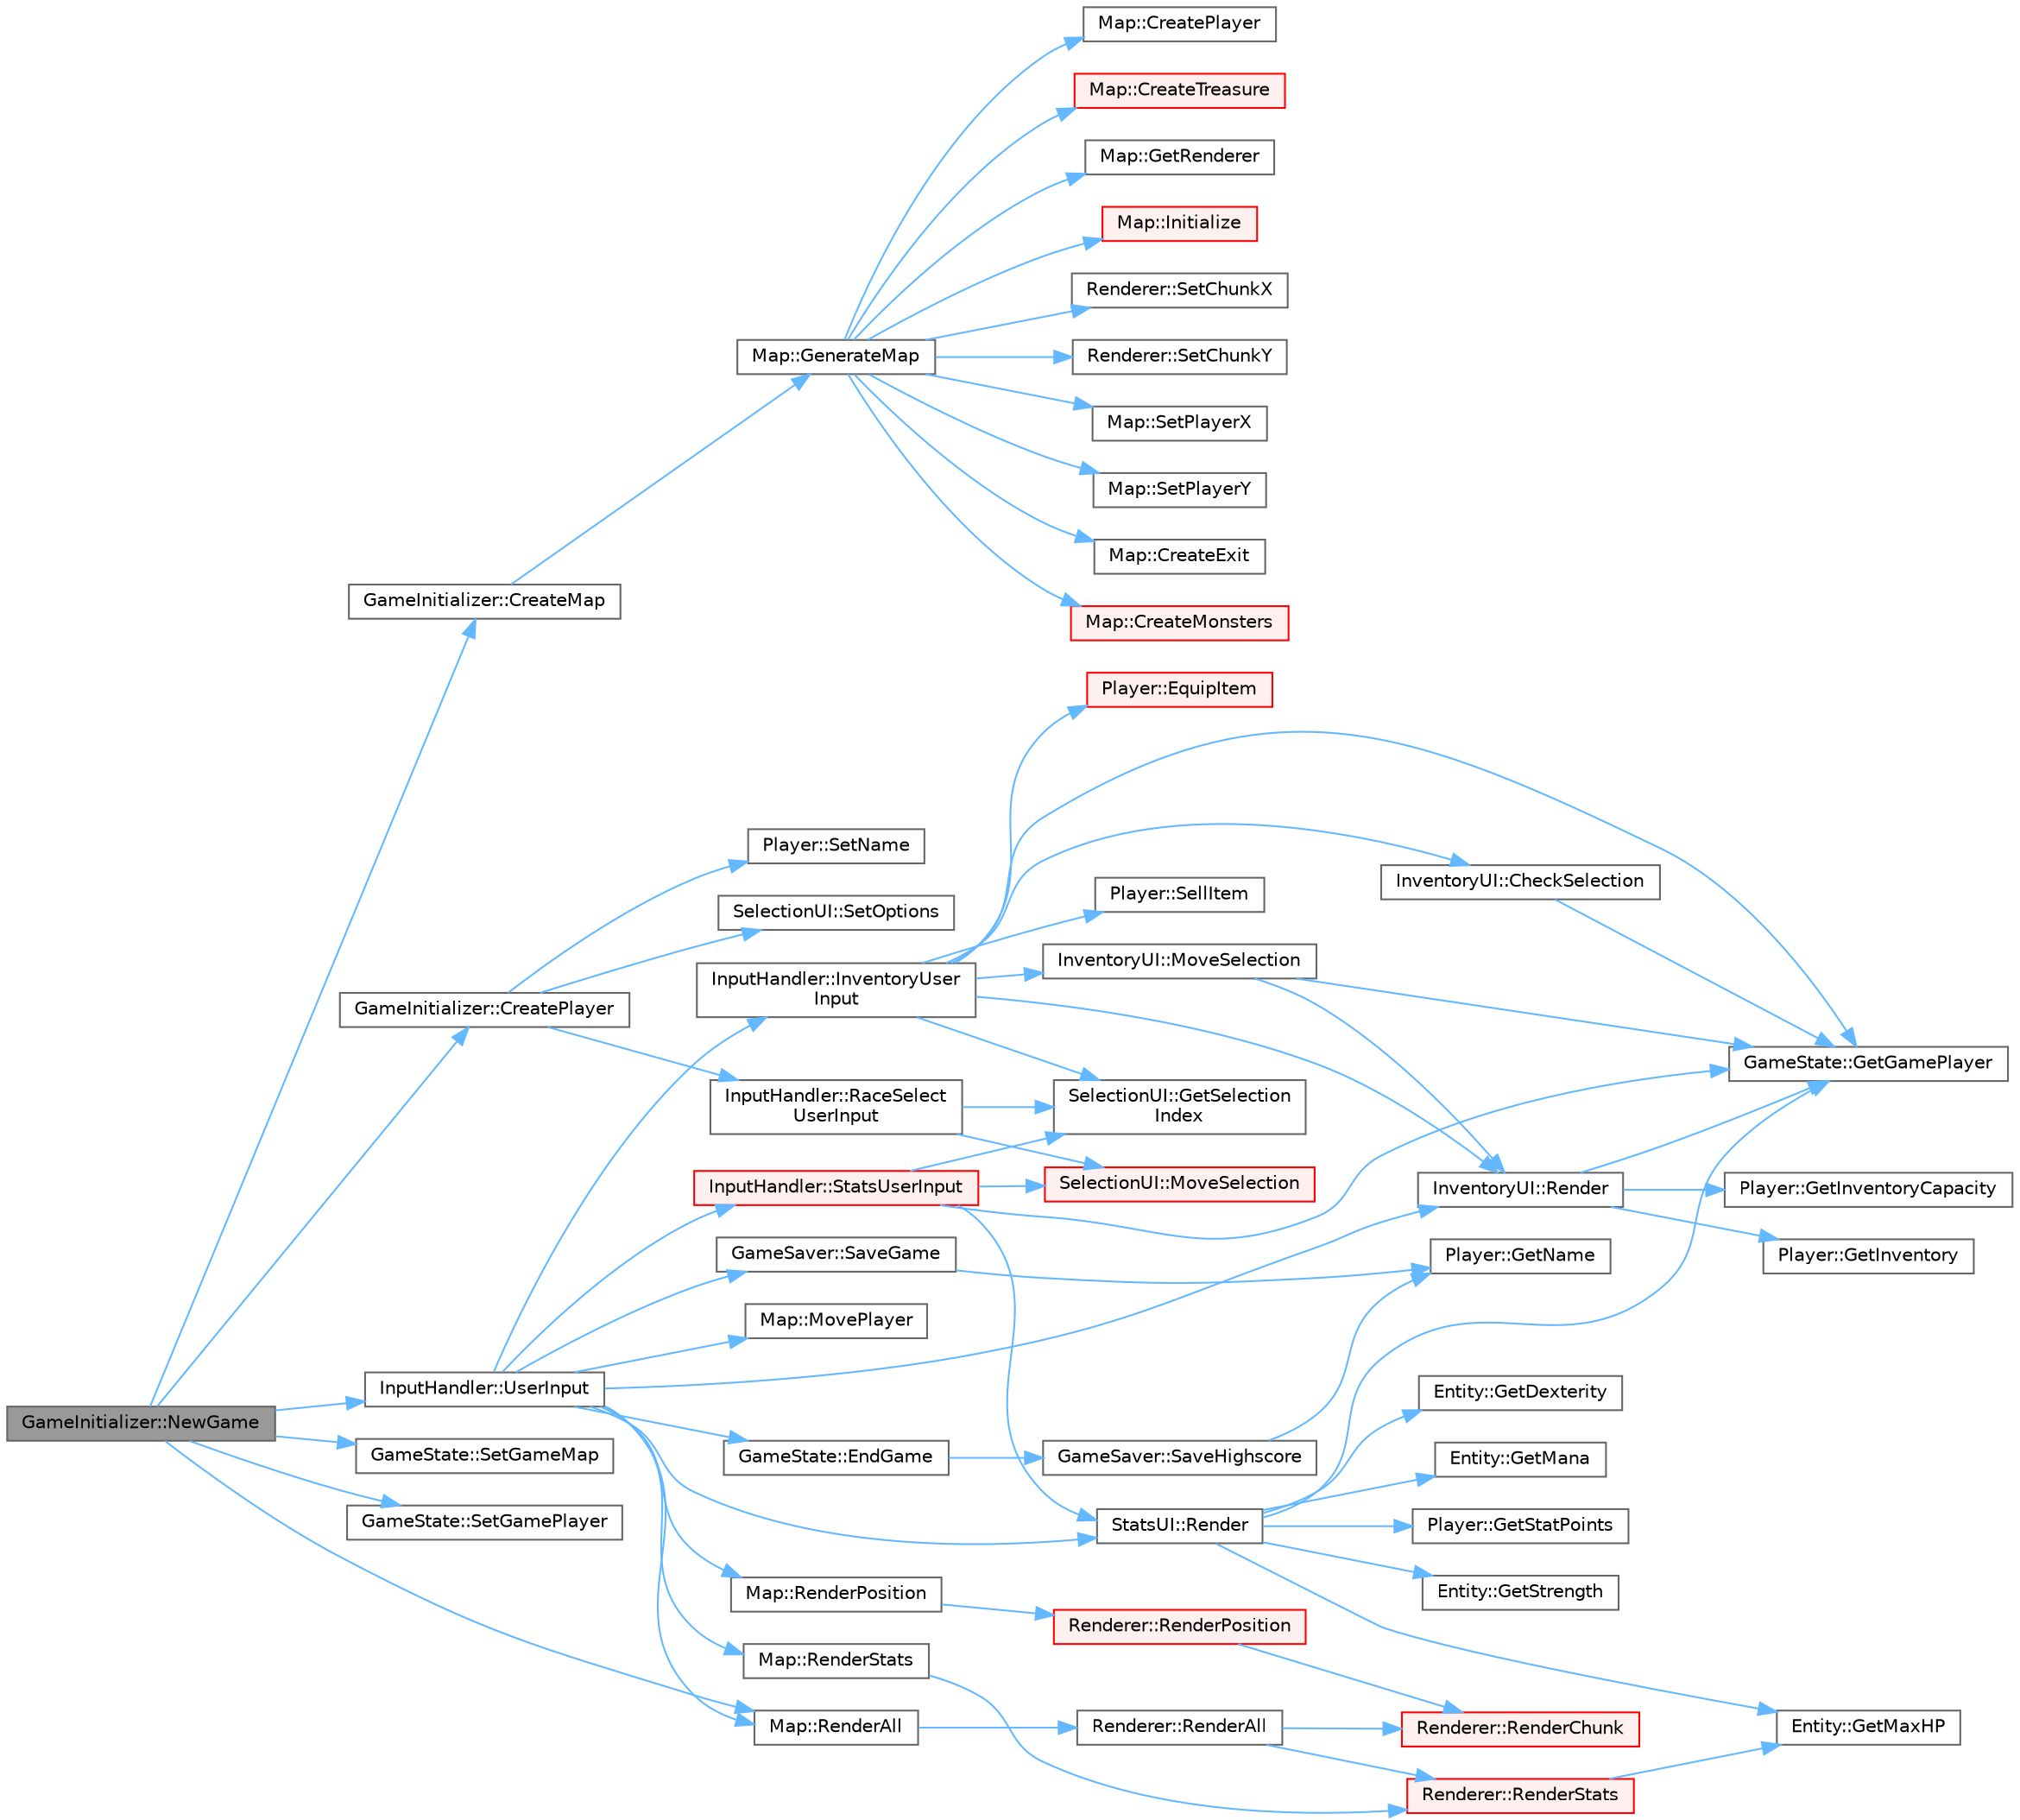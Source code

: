 digraph "GameInitializer::NewGame"
{
 // LATEX_PDF_SIZE
  bgcolor="transparent";
  edge [fontname=Helvetica,fontsize=10,labelfontname=Helvetica,labelfontsize=10];
  node [fontname=Helvetica,fontsize=10,shape=box,height=0.2,width=0.4];
  rankdir="LR";
  Node1 [id="Node000001",label="GameInitializer::NewGame",height=0.2,width=0.4,color="gray40", fillcolor="grey60", style="filled", fontcolor="black",tooltip="Starts a new game."];
  Node1 -> Node2 [id="edge1_Node000001_Node000002",color="steelblue1",style="solid",tooltip=" "];
  Node2 [id="Node000002",label="GameInitializer::CreateMap",height=0.2,width=0.4,color="grey40", fillcolor="white", style="filled",URL="$class_game_initializer.html#a0e5aa84cde02b3f7f1dd1c68022c8795",tooltip="Creates a new map based on the player's information."];
  Node2 -> Node3 [id="edge2_Node000002_Node000003",color="steelblue1",style="solid",tooltip=" "];
  Node3 [id="Node000003",label="Map::GenerateMap",height=0.2,width=0.4,color="grey40", fillcolor="white", style="filled",URL="$class_map.html#a3b3bdb86074b311997c27783d7f43ecf",tooltip="Generates the game map."];
  Node3 -> Node4 [id="edge3_Node000003_Node000004",color="steelblue1",style="solid",tooltip=" "];
  Node4 [id="Node000004",label="Map::CreateExit",height=0.2,width=0.4,color="grey40", fillcolor="white", style="filled",URL="$class_map.html#abf356a8fb21c6bd51bda5bcd6d0bdfc6",tooltip="Creates an exit in the map."];
  Node3 -> Node5 [id="edge4_Node000003_Node000005",color="steelblue1",style="solid",tooltip=" "];
  Node5 [id="Node000005",label="Map::CreateMonsters",height=0.2,width=0.4,color="red", fillcolor="#FFF0F0", style="filled",URL="$class_map.html#aaf313c04001d8bc094fe2a54c068096f",tooltip="Creates monsters in the map."];
  Node3 -> Node8 [id="edge5_Node000003_Node000008",color="steelblue1",style="solid",tooltip=" "];
  Node8 [id="Node000008",label="Map::CreatePlayer",height=0.2,width=0.4,color="grey40", fillcolor="white", style="filled",URL="$class_map.html#a9a4ecd6d4f84c505eb668b4a522d41dd",tooltip="Places the player in the map."];
  Node3 -> Node9 [id="edge6_Node000003_Node000009",color="steelblue1",style="solid",tooltip=" "];
  Node9 [id="Node000009",label="Map::CreateTreasure",height=0.2,width=0.4,color="red", fillcolor="#FFF0F0", style="filled",URL="$class_map.html#aec79e0d0f14f2d15d937306e50089ce8",tooltip="Creates treasures in the map."];
  Node3 -> Node10 [id="edge7_Node000003_Node000010",color="steelblue1",style="solid",tooltip=" "];
  Node10 [id="Node000010",label="Map::GetRenderer",height=0.2,width=0.4,color="grey40", fillcolor="white", style="filled",URL="$class_map.html#ae62f08d2512d48fe602700a437106bdc",tooltip="Gets the renderer object."];
  Node3 -> Node11 [id="edge8_Node000003_Node000011",color="steelblue1",style="solid",tooltip=" "];
  Node11 [id="Node000011",label="Map::Initialize",height=0.2,width=0.4,color="red", fillcolor="#FFF0F0", style="filled",URL="$class_map.html#a3dae0b4058576c659d42c2688bf991a5",tooltip="Initializes the map."];
  Node3 -> Node14 [id="edge9_Node000003_Node000014",color="steelblue1",style="solid",tooltip=" "];
  Node14 [id="Node000014",label="Renderer::SetChunkX",height=0.2,width=0.4,color="grey40", fillcolor="white", style="filled",URL="$class_renderer.html#a80cbff8e8d9d36e00fa1db815fa45968",tooltip="Sets the X coordinate of the game map chunk."];
  Node3 -> Node15 [id="edge10_Node000003_Node000015",color="steelblue1",style="solid",tooltip=" "];
  Node15 [id="Node000015",label="Renderer::SetChunkY",height=0.2,width=0.4,color="grey40", fillcolor="white", style="filled",URL="$class_renderer.html#a97b4ded4a13e5c4ac2c4b0ec9e9a0b94",tooltip="Sets the Y coordinate of the game map chunk."];
  Node3 -> Node16 [id="edge11_Node000003_Node000016",color="steelblue1",style="solid",tooltip=" "];
  Node16 [id="Node000016",label="Map::SetPlayerX",height=0.2,width=0.4,color="grey40", fillcolor="white", style="filled",URL="$class_map.html#a6cfd9cee453fabde295d8c9b25ad93a3",tooltip="Sets the player's x-coordinate."];
  Node3 -> Node17 [id="edge12_Node000003_Node000017",color="steelblue1",style="solid",tooltip=" "];
  Node17 [id="Node000017",label="Map::SetPlayerY",height=0.2,width=0.4,color="grey40", fillcolor="white", style="filled",URL="$class_map.html#a26b9f6c93057243f3bb0f007722813a9",tooltip="Sets the player's y-coordinate."];
  Node1 -> Node18 [id="edge13_Node000001_Node000018",color="steelblue1",style="solid",tooltip=" "];
  Node18 [id="Node000018",label="GameInitializer::CreatePlayer",height=0.2,width=0.4,color="grey40", fillcolor="white", style="filled",URL="$class_game_initializer.html#a4a0f41e68a305e7d9f623c3a9e7825f1",tooltip="Creates a new player."];
  Node18 -> Node19 [id="edge14_Node000018_Node000019",color="steelblue1",style="solid",tooltip=" "];
  Node19 [id="Node000019",label="InputHandler::RaceSelect\lUserInput",height=0.2,width=0.4,color="grey40", fillcolor="white", style="filled",URL="$class_input_handler.html#a84616e25acab826ff3b8f1c5a6ff8607",tooltip="Handles user input for race selection."];
  Node19 -> Node20 [id="edge15_Node000019_Node000020",color="steelblue1",style="solid",tooltip=" "];
  Node20 [id="Node000020",label="SelectionUI::GetSelection\lIndex",height=0.2,width=0.4,color="grey40", fillcolor="white", style="filled",URL="$class_selection_u_i.html#a7e46fb4cb30cf470f0fa7e6c45fb1a85",tooltip="Gets the index of the currently selected option."];
  Node19 -> Node21 [id="edge16_Node000019_Node000021",color="steelblue1",style="solid",tooltip=" "];
  Node21 [id="Node000021",label="SelectionUI::MoveSelection",height=0.2,width=0.4,color="red", fillcolor="#FFF0F0", style="filled",URL="$class_selection_u_i.html#a5c06553a8bb32cd881fb54b054cfc8af",tooltip="Moves the selection up or down based on the specified direction."];
  Node18 -> Node23 [id="edge17_Node000018_Node000023",color="steelblue1",style="solid",tooltip=" "];
  Node23 [id="Node000023",label="Player::SetName",height=0.2,width=0.4,color="grey40", fillcolor="white", style="filled",URL="$class_player.html#a176f5cc6300f406ef5e876ee2e20c0ad",tooltip="Sets the name of the player."];
  Node18 -> Node24 [id="edge18_Node000018_Node000024",color="steelblue1",style="solid",tooltip=" "];
  Node24 [id="Node000024",label="SelectionUI::SetOptions",height=0.2,width=0.4,color="grey40", fillcolor="white", style="filled",URL="$class_selection_u_i.html#a340d528389975077f525f91296da7d3b",tooltip="Sets the options available for selection."];
  Node1 -> Node25 [id="edge19_Node000001_Node000025",color="steelblue1",style="solid",tooltip=" "];
  Node25 [id="Node000025",label="Map::RenderAll",height=0.2,width=0.4,color="grey40", fillcolor="white", style="filled",URL="$class_map.html#aca8c6908e60633d6cbb50356adb244ed",tooltip="Renders all elements of the map."];
  Node25 -> Node26 [id="edge20_Node000025_Node000026",color="steelblue1",style="solid",tooltip=" "];
  Node26 [id="Node000026",label="Renderer::RenderAll",height=0.2,width=0.4,color="grey40", fillcolor="white", style="filled",URL="$class_renderer.html#a4b9534b25b7aaa77db529028db506fe1",tooltip="Renders the entire game map and player position on the console."];
  Node26 -> Node27 [id="edge21_Node000026_Node000027",color="steelblue1",style="solid",tooltip=" "];
  Node27 [id="Node000027",label="Renderer::RenderChunk",height=0.2,width=0.4,color="red", fillcolor="#FFF0F0", style="filled",URL="$class_renderer.html#ad5663b888320b7defaac139ce3a43387",tooltip="Renders a single chunk of the game map on the console."];
  Node26 -> Node31 [id="edge22_Node000026_Node000031",color="steelblue1",style="solid",tooltip=" "];
  Node31 [id="Node000031",label="Renderer::RenderStats",height=0.2,width=0.4,color="red", fillcolor="#FFF0F0", style="filled",URL="$class_renderer.html#a9d637be028a796df2def962b166cbc3b",tooltip="Renders the player statistics on the console."];
  Node31 -> Node35 [id="edge23_Node000031_Node000035",color="steelblue1",style="solid",tooltip=" "];
  Node35 [id="Node000035",label="Entity::GetMaxHP",height=0.2,width=0.4,color="grey40", fillcolor="white", style="filled",URL="$class_entity.html#a744ee8b7de25a13cf950d29ff5099484",tooltip="Gets the maximum health points attribute of the entity."];
  Node1 -> Node38 [id="edge24_Node000001_Node000038",color="steelblue1",style="solid",tooltip=" "];
  Node38 [id="Node000038",label="GameState::SetGameMap",height=0.2,width=0.4,color="grey40", fillcolor="white", style="filled",URL="$class_game_state.html#a5db11863d236c0c50867fa0bdbef68a2",tooltip=" "];
  Node1 -> Node39 [id="edge25_Node000001_Node000039",color="steelblue1",style="solid",tooltip=" "];
  Node39 [id="Node000039",label="GameState::SetGamePlayer",height=0.2,width=0.4,color="grey40", fillcolor="white", style="filled",URL="$class_game_state.html#ada9e5f536b72ae2dd91f6051cbe02a51",tooltip=" "];
  Node1 -> Node40 [id="edge26_Node000001_Node000040",color="steelblue1",style="solid",tooltip=" "];
  Node40 [id="Node000040",label="InputHandler::UserInput",height=0.2,width=0.4,color="grey40", fillcolor="white", style="filled",URL="$class_input_handler.html#a41e6c1f2ba464836b12f0e5644957ccd",tooltip="Handles user input for map navigation."];
  Node40 -> Node41 [id="edge27_Node000040_Node000041",color="steelblue1",style="solid",tooltip=" "];
  Node41 [id="Node000041",label="GameState::EndGame",height=0.2,width=0.4,color="grey40", fillcolor="white", style="filled",URL="$class_game_state.html#a75f5002c9098349d3e3f023e1dfb20e8",tooltip=" "];
  Node41 -> Node42 [id="edge28_Node000041_Node000042",color="steelblue1",style="solid",tooltip=" "];
  Node42 [id="Node000042",label="GameSaver::SaveHighscore",height=0.2,width=0.4,color="grey40", fillcolor="white", style="filled",URL="$class_game_saver.html#afab0c0368ac42f60a17ccf52066e4aaa",tooltip="Saves the player's highscore to a specified directory."];
  Node42 -> Node43 [id="edge29_Node000042_Node000043",color="steelblue1",style="solid",tooltip=" "];
  Node43 [id="Node000043",label="Player::GetName",height=0.2,width=0.4,color="grey40", fillcolor="white", style="filled",URL="$class_player.html#affddef50f994746a860e2366e412917f",tooltip="Gets the name of the player."];
  Node40 -> Node44 [id="edge30_Node000040_Node000044",color="steelblue1",style="solid",tooltip=" "];
  Node44 [id="Node000044",label="InputHandler::InventoryUser\lInput",height=0.2,width=0.4,color="grey40", fillcolor="white", style="filled",URL="$class_input_handler.html#a46e9a06e7b4b10e165cf9dc1302bfaa8",tooltip="Handles user input for inventory management."];
  Node44 -> Node45 [id="edge31_Node000044_Node000045",color="steelblue1",style="solid",tooltip=" "];
  Node45 [id="Node000045",label="InventoryUI::CheckSelection",height=0.2,width=0.4,color="grey40", fillcolor="white", style="filled",URL="$class_inventory_u_i.html#a935f69ca8a944a2c3dd6cd65fc15fc92",tooltip="Checks the selected item in the inventory UI."];
  Node45 -> Node46 [id="edge32_Node000045_Node000046",color="steelblue1",style="solid",tooltip=" "];
  Node46 [id="Node000046",label="GameState::GetGamePlayer",height=0.2,width=0.4,color="grey40", fillcolor="white", style="filled",URL="$class_game_state.html#ae9cbe002761ccccece4ff619af1aea05",tooltip=" "];
  Node44 -> Node47 [id="edge33_Node000044_Node000047",color="steelblue1",style="solid",tooltip=" "];
  Node47 [id="Node000047",label="Player::EquipItem",height=0.2,width=0.4,color="red", fillcolor="#FFF0F0", style="filled",URL="$class_player.html#ae31dd4cf4062d3df3901203bc08f0a7d",tooltip="Equips an item from the player's inventory."];
  Node44 -> Node46 [id="edge34_Node000044_Node000046",color="steelblue1",style="solid",tooltip=" "];
  Node44 -> Node20 [id="edge35_Node000044_Node000020",color="steelblue1",style="solid",tooltip=" "];
  Node44 -> Node51 [id="edge36_Node000044_Node000051",color="steelblue1",style="solid",tooltip=" "];
  Node51 [id="Node000051",label="InventoryUI::MoveSelection",height=0.2,width=0.4,color="grey40", fillcolor="white", style="filled",URL="$class_inventory_u_i.html#af8fd4ff787e816b823732fc5dab0b414",tooltip="Moves the selection in the inventory UI."];
  Node51 -> Node46 [id="edge37_Node000051_Node000046",color="steelblue1",style="solid",tooltip=" "];
  Node51 -> Node52 [id="edge38_Node000051_Node000052",color="steelblue1",style="solid",tooltip=" "];
  Node52 [id="Node000052",label="InventoryUI::Render",height=0.2,width=0.4,color="grey40", fillcolor="white", style="filled",URL="$class_inventory_u_i.html#abfa020b6e6fbf812f8128a14e3c26134",tooltip="Renders the inventory UI."];
  Node52 -> Node46 [id="edge39_Node000052_Node000046",color="steelblue1",style="solid",tooltip=" "];
  Node52 -> Node53 [id="edge40_Node000052_Node000053",color="steelblue1",style="solid",tooltip=" "];
  Node53 [id="Node000053",label="Player::GetInventory",height=0.2,width=0.4,color="grey40", fillcolor="white", style="filled",URL="$class_player.html#a6f3e987f40925dc9b8d13959891c218b",tooltip="Gets the player's inventory."];
  Node52 -> Node54 [id="edge41_Node000052_Node000054",color="steelblue1",style="solid",tooltip=" "];
  Node54 [id="Node000054",label="Player::GetInventoryCapacity",height=0.2,width=0.4,color="grey40", fillcolor="white", style="filled",URL="$class_player.html#ac29cbeb9feafc33d0a4ad672b68fa61c",tooltip="Gets the capacity of the player's inventory."];
  Node44 -> Node52 [id="edge42_Node000044_Node000052",color="steelblue1",style="solid",tooltip=" "];
  Node44 -> Node55 [id="edge43_Node000044_Node000055",color="steelblue1",style="solid",tooltip=" "];
  Node55 [id="Node000055",label="Player::SellItem",height=0.2,width=0.4,color="grey40", fillcolor="white", style="filled",URL="$class_player.html#a573ef4cafc8aa5141ec36a716fe47965",tooltip="Sells an item from the player's inventory."];
  Node40 -> Node56 [id="edge44_Node000040_Node000056",color="steelblue1",style="solid",tooltip=" "];
  Node56 [id="Node000056",label="Map::MovePlayer",height=0.2,width=0.4,color="grey40", fillcolor="white", style="filled",URL="$class_map.html#a9fb43c95019f11e31ba85fc68da84fd8",tooltip="Moves the player to a new position."];
  Node40 -> Node52 [id="edge45_Node000040_Node000052",color="steelblue1",style="solid",tooltip=" "];
  Node40 -> Node57 [id="edge46_Node000040_Node000057",color="steelblue1",style="solid",tooltip=" "];
  Node57 [id="Node000057",label="StatsUI::Render",height=0.2,width=0.4,color="grey40", fillcolor="white", style="filled",URL="$class_stats_u_i.html#a9187af953a9cd0ba1ea799eecf1a3c5c",tooltip="Renders the statistics on the screen."];
  Node57 -> Node58 [id="edge47_Node000057_Node000058",color="steelblue1",style="solid",tooltip=" "];
  Node58 [id="Node000058",label="Entity::GetDexterity",height=0.2,width=0.4,color="grey40", fillcolor="white", style="filled",URL="$class_entity.html#aa486631fec98d5ce6e167c291fe0cc9c",tooltip="Gets the dexterity attribute of the entity."];
  Node57 -> Node46 [id="edge48_Node000057_Node000046",color="steelblue1",style="solid",tooltip=" "];
  Node57 -> Node59 [id="edge49_Node000057_Node000059",color="steelblue1",style="solid",tooltip=" "];
  Node59 [id="Node000059",label="Entity::GetMana",height=0.2,width=0.4,color="grey40", fillcolor="white", style="filled",URL="$class_entity.html#a97778852dc4b0b437f51e6a8384d6ee9",tooltip="Gets the mana attribute of the entity."];
  Node57 -> Node35 [id="edge50_Node000057_Node000035",color="steelblue1",style="solid",tooltip=" "];
  Node57 -> Node60 [id="edge51_Node000057_Node000060",color="steelblue1",style="solid",tooltip=" "];
  Node60 [id="Node000060",label="Player::GetStatPoints",height=0.2,width=0.4,color="grey40", fillcolor="white", style="filled",URL="$class_player.html#a444dfb7602d387020e5db9dbd82adf78",tooltip="Gets the number of stat points the player has."];
  Node57 -> Node61 [id="edge52_Node000057_Node000061",color="steelblue1",style="solid",tooltip=" "];
  Node61 [id="Node000061",label="Entity::GetStrength",height=0.2,width=0.4,color="grey40", fillcolor="white", style="filled",URL="$class_entity.html#ae8d382c156fbc9d7aeb746f47373b655",tooltip="Gets the strength attribute of the entity."];
  Node40 -> Node25 [id="edge53_Node000040_Node000025",color="steelblue1",style="solid",tooltip=" "];
  Node40 -> Node62 [id="edge54_Node000040_Node000062",color="steelblue1",style="solid",tooltip=" "];
  Node62 [id="Node000062",label="Map::RenderPosition",height=0.2,width=0.4,color="grey40", fillcolor="white", style="filled",URL="$class_map.html#a359e10690ce031050cf524ab2e1d7154",tooltip="Renders the player's position."];
  Node62 -> Node63 [id="edge55_Node000062_Node000063",color="steelblue1",style="solid",tooltip=" "];
  Node63 [id="Node000063",label="Renderer::RenderPosition",height=0.2,width=0.4,color="red", fillcolor="#FFF0F0", style="filled",URL="$class_renderer.html#ae24a23687403ad8d9606ec7694920dd3",tooltip="Renders the player position on the console."];
  Node63 -> Node27 [id="edge56_Node000063_Node000027",color="steelblue1",style="solid",tooltip=" "];
  Node40 -> Node64 [id="edge57_Node000040_Node000064",color="steelblue1",style="solid",tooltip=" "];
  Node64 [id="Node000064",label="Map::RenderStats",height=0.2,width=0.4,color="grey40", fillcolor="white", style="filled",URL="$class_map.html#a38f2e7bbe348cbb132c0379705e2f5cd",tooltip="Renders player stats."];
  Node64 -> Node31 [id="edge58_Node000064_Node000031",color="steelblue1",style="solid",tooltip=" "];
  Node40 -> Node65 [id="edge59_Node000040_Node000065",color="steelblue1",style="solid",tooltip=" "];
  Node65 [id="Node000065",label="GameSaver::SaveGame",height=0.2,width=0.4,color="grey40", fillcolor="white", style="filled",URL="$class_game_saver.html#ac09445acff5be4092fc37ed4950098c3",tooltip="Saves the game data including the player and map information to a specified directory."];
  Node65 -> Node43 [id="edge60_Node000065_Node000043",color="steelblue1",style="solid",tooltip=" "];
  Node40 -> Node66 [id="edge61_Node000040_Node000066",color="steelblue1",style="solid",tooltip=" "];
  Node66 [id="Node000066",label="InputHandler::StatsUserInput",height=0.2,width=0.4,color="red", fillcolor="#FFF0F0", style="filled",URL="$class_input_handler.html#a10f347a80886e0ad1636ffcf62373aca",tooltip="Handles user input for displaying player stats."];
  Node66 -> Node46 [id="edge62_Node000066_Node000046",color="steelblue1",style="solid",tooltip=" "];
  Node66 -> Node20 [id="edge63_Node000066_Node000020",color="steelblue1",style="solid",tooltip=" "];
  Node66 -> Node21 [id="edge64_Node000066_Node000021",color="steelblue1",style="solid",tooltip=" "];
  Node66 -> Node57 [id="edge65_Node000066_Node000057",color="steelblue1",style="solid",tooltip=" "];
}
